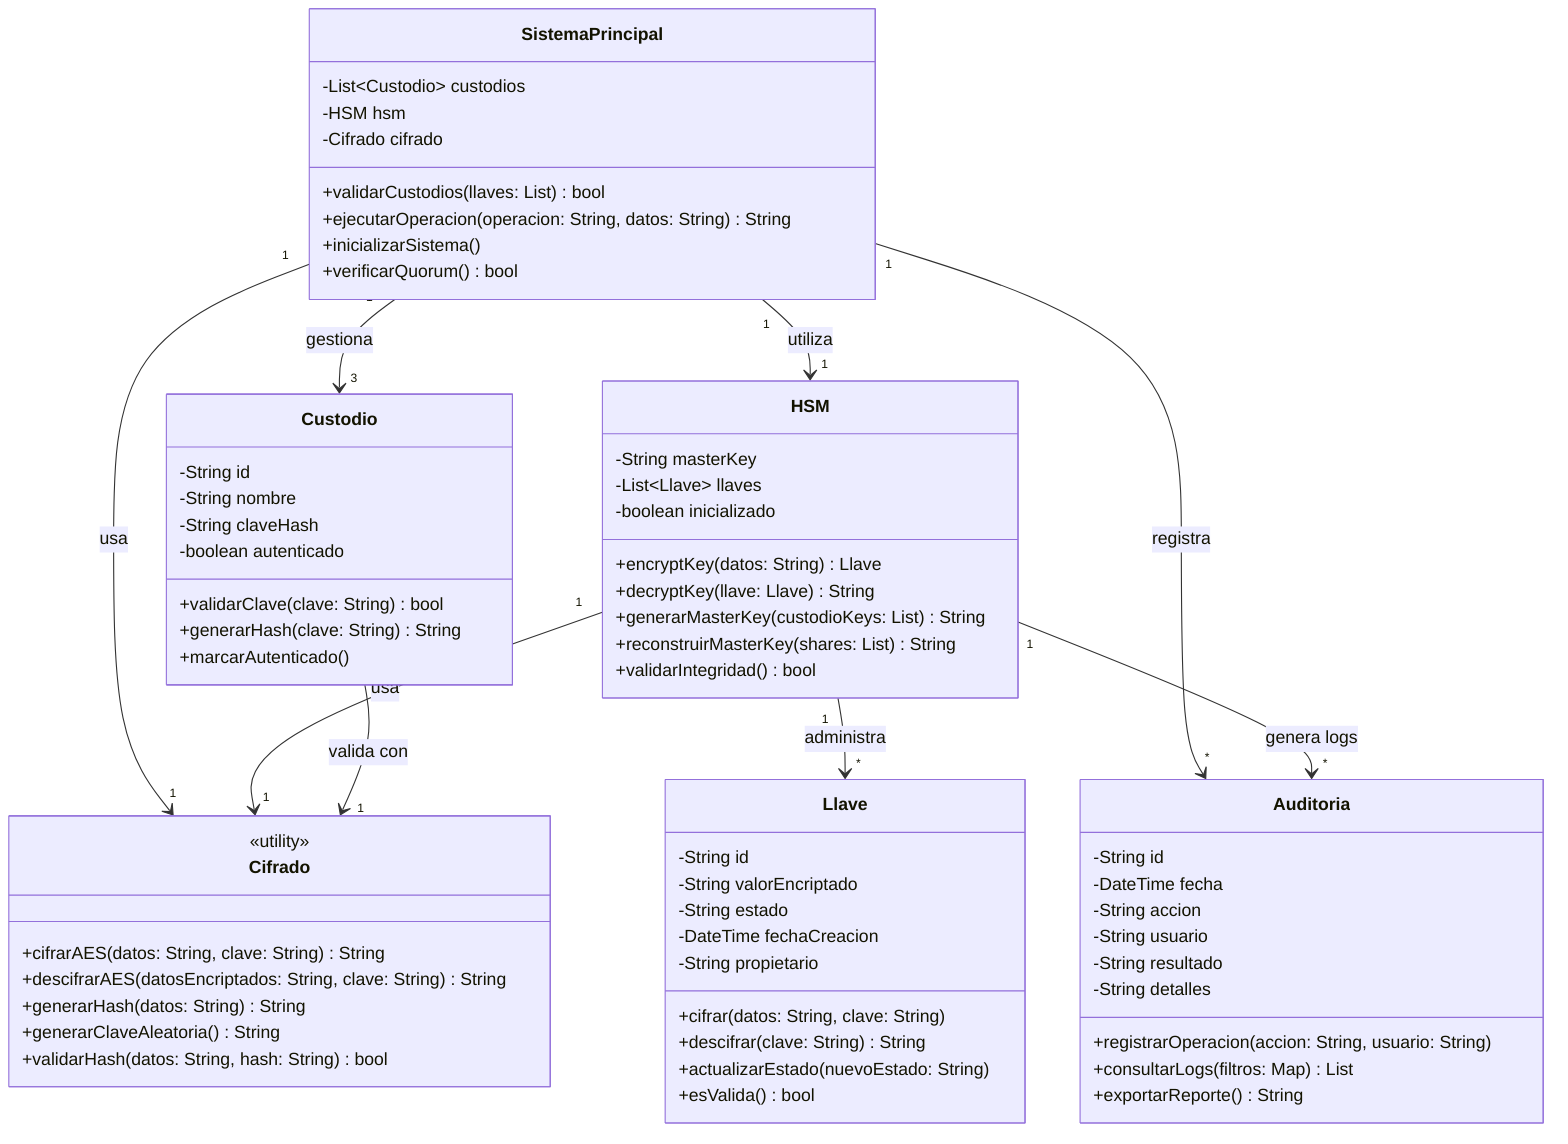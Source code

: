 classDiagram
    class SistemaPrincipal {
        -List~Custodio~ custodios
        -HSM hsm
        -Cifrado cifrado
        +validarCustodios(llaves: List) bool
        +ejecutarOperacion(operacion: String, datos: String) String
        +inicializarSistema()
        +verificarQuorum() bool
    }
    
    class Custodio {
        -String id
        -String nombre
        -String claveHash
        -boolean autenticado
        +validarClave(clave: String) bool
        +generarHash(clave: String) String
        +marcarAutenticado()
    }
    
    class HSM {
        -String masterKey
        -List~Llave~ llaves
        -boolean inicializado
        +encryptKey(datos: String) Llave
        +decryptKey(llave: Llave) String
        +generarMasterKey(custodioKeys: List) String
        +reconstruirMasterKey(shares: List) String
        +validarIntegridad() bool
    }
    
    class Llave {
        -String id
        -String valorEncriptado
        -String estado
        -DateTime fechaCreacion
        -String propietario
        +cifrar(datos: String, clave: String)
        +descifrar(clave: String) String
        +actualizarEstado(nuevoEstado: String)
        +esValida() bool
    }
    
    class Auditoria {
        -String id
        -DateTime fecha
        -String accion
        -String usuario
        -String resultado
        -String detalles
        +registrarOperacion(accion: String, usuario: String)
        +consultarLogs(filtros: Map) List
        +exportarReporte() String
    }
    
    class Cifrado {
        <<utility>>
        +cifrarAES(datos: String, clave: String) String
        +descifrarAES(datosEncriptados: String, clave: String) String
        +generarHash(datos: String) String
        +generarClaveAleatoria() String
        +validarHash(datos: String, hash: String) bool
    }
    
    SistemaPrincipal "1" --> "3" Custodio : gestiona
    SistemaPrincipal "1" --> "1" HSM : utiliza
    SistemaPrincipal "1" --> "1" Cifrado : usa
    SistemaPrincipal "1" --> "*" Auditoria : registra
    HSM "1" --> "*" Llave : administra
    HSM "1" --> "1" Cifrado : usa
    HSM "1" --> "*" Auditoria : genera logs
    Custodio --> "1" Cifrado : valida con